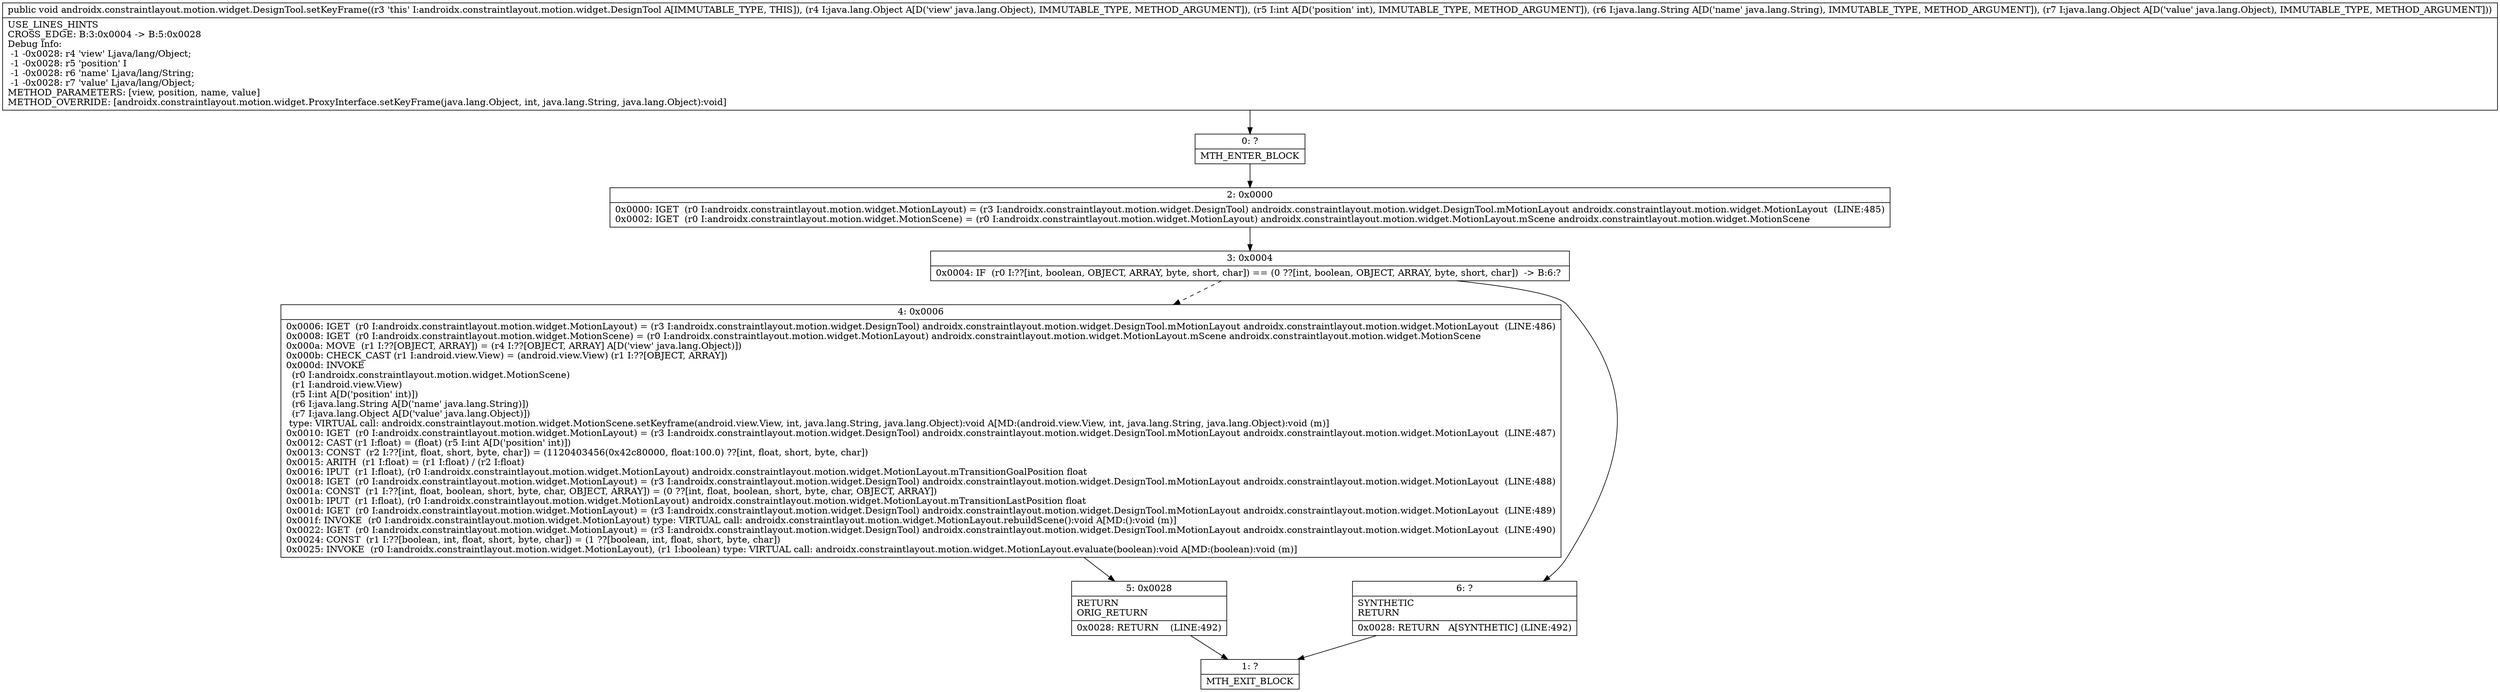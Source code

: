 digraph "CFG forandroidx.constraintlayout.motion.widget.DesignTool.setKeyFrame(Ljava\/lang\/Object;ILjava\/lang\/String;Ljava\/lang\/Object;)V" {
Node_0 [shape=record,label="{0\:\ ?|MTH_ENTER_BLOCK\l}"];
Node_2 [shape=record,label="{2\:\ 0x0000|0x0000: IGET  (r0 I:androidx.constraintlayout.motion.widget.MotionLayout) = (r3 I:androidx.constraintlayout.motion.widget.DesignTool) androidx.constraintlayout.motion.widget.DesignTool.mMotionLayout androidx.constraintlayout.motion.widget.MotionLayout  (LINE:485)\l0x0002: IGET  (r0 I:androidx.constraintlayout.motion.widget.MotionScene) = (r0 I:androidx.constraintlayout.motion.widget.MotionLayout) androidx.constraintlayout.motion.widget.MotionLayout.mScene androidx.constraintlayout.motion.widget.MotionScene \l}"];
Node_3 [shape=record,label="{3\:\ 0x0004|0x0004: IF  (r0 I:??[int, boolean, OBJECT, ARRAY, byte, short, char]) == (0 ??[int, boolean, OBJECT, ARRAY, byte, short, char])  \-\> B:6:? \l}"];
Node_4 [shape=record,label="{4\:\ 0x0006|0x0006: IGET  (r0 I:androidx.constraintlayout.motion.widget.MotionLayout) = (r3 I:androidx.constraintlayout.motion.widget.DesignTool) androidx.constraintlayout.motion.widget.DesignTool.mMotionLayout androidx.constraintlayout.motion.widget.MotionLayout  (LINE:486)\l0x0008: IGET  (r0 I:androidx.constraintlayout.motion.widget.MotionScene) = (r0 I:androidx.constraintlayout.motion.widget.MotionLayout) androidx.constraintlayout.motion.widget.MotionLayout.mScene androidx.constraintlayout.motion.widget.MotionScene \l0x000a: MOVE  (r1 I:??[OBJECT, ARRAY]) = (r4 I:??[OBJECT, ARRAY] A[D('view' java.lang.Object)]) \l0x000b: CHECK_CAST (r1 I:android.view.View) = (android.view.View) (r1 I:??[OBJECT, ARRAY]) \l0x000d: INVOKE  \l  (r0 I:androidx.constraintlayout.motion.widget.MotionScene)\l  (r1 I:android.view.View)\l  (r5 I:int A[D('position' int)])\l  (r6 I:java.lang.String A[D('name' java.lang.String)])\l  (r7 I:java.lang.Object A[D('value' java.lang.Object)])\l type: VIRTUAL call: androidx.constraintlayout.motion.widget.MotionScene.setKeyframe(android.view.View, int, java.lang.String, java.lang.Object):void A[MD:(android.view.View, int, java.lang.String, java.lang.Object):void (m)]\l0x0010: IGET  (r0 I:androidx.constraintlayout.motion.widget.MotionLayout) = (r3 I:androidx.constraintlayout.motion.widget.DesignTool) androidx.constraintlayout.motion.widget.DesignTool.mMotionLayout androidx.constraintlayout.motion.widget.MotionLayout  (LINE:487)\l0x0012: CAST (r1 I:float) = (float) (r5 I:int A[D('position' int)]) \l0x0013: CONST  (r2 I:??[int, float, short, byte, char]) = (1120403456(0x42c80000, float:100.0) ??[int, float, short, byte, char]) \l0x0015: ARITH  (r1 I:float) = (r1 I:float) \/ (r2 I:float) \l0x0016: IPUT  (r1 I:float), (r0 I:androidx.constraintlayout.motion.widget.MotionLayout) androidx.constraintlayout.motion.widget.MotionLayout.mTransitionGoalPosition float \l0x0018: IGET  (r0 I:androidx.constraintlayout.motion.widget.MotionLayout) = (r3 I:androidx.constraintlayout.motion.widget.DesignTool) androidx.constraintlayout.motion.widget.DesignTool.mMotionLayout androidx.constraintlayout.motion.widget.MotionLayout  (LINE:488)\l0x001a: CONST  (r1 I:??[int, float, boolean, short, byte, char, OBJECT, ARRAY]) = (0 ??[int, float, boolean, short, byte, char, OBJECT, ARRAY]) \l0x001b: IPUT  (r1 I:float), (r0 I:androidx.constraintlayout.motion.widget.MotionLayout) androidx.constraintlayout.motion.widget.MotionLayout.mTransitionLastPosition float \l0x001d: IGET  (r0 I:androidx.constraintlayout.motion.widget.MotionLayout) = (r3 I:androidx.constraintlayout.motion.widget.DesignTool) androidx.constraintlayout.motion.widget.DesignTool.mMotionLayout androidx.constraintlayout.motion.widget.MotionLayout  (LINE:489)\l0x001f: INVOKE  (r0 I:androidx.constraintlayout.motion.widget.MotionLayout) type: VIRTUAL call: androidx.constraintlayout.motion.widget.MotionLayout.rebuildScene():void A[MD:():void (m)]\l0x0022: IGET  (r0 I:androidx.constraintlayout.motion.widget.MotionLayout) = (r3 I:androidx.constraintlayout.motion.widget.DesignTool) androidx.constraintlayout.motion.widget.DesignTool.mMotionLayout androidx.constraintlayout.motion.widget.MotionLayout  (LINE:490)\l0x0024: CONST  (r1 I:??[boolean, int, float, short, byte, char]) = (1 ??[boolean, int, float, short, byte, char]) \l0x0025: INVOKE  (r0 I:androidx.constraintlayout.motion.widget.MotionLayout), (r1 I:boolean) type: VIRTUAL call: androidx.constraintlayout.motion.widget.MotionLayout.evaluate(boolean):void A[MD:(boolean):void (m)]\l}"];
Node_5 [shape=record,label="{5\:\ 0x0028|RETURN\lORIG_RETURN\l|0x0028: RETURN    (LINE:492)\l}"];
Node_1 [shape=record,label="{1\:\ ?|MTH_EXIT_BLOCK\l}"];
Node_6 [shape=record,label="{6\:\ ?|SYNTHETIC\lRETURN\l|0x0028: RETURN   A[SYNTHETIC] (LINE:492)\l}"];
MethodNode[shape=record,label="{public void androidx.constraintlayout.motion.widget.DesignTool.setKeyFrame((r3 'this' I:androidx.constraintlayout.motion.widget.DesignTool A[IMMUTABLE_TYPE, THIS]), (r4 I:java.lang.Object A[D('view' java.lang.Object), IMMUTABLE_TYPE, METHOD_ARGUMENT]), (r5 I:int A[D('position' int), IMMUTABLE_TYPE, METHOD_ARGUMENT]), (r6 I:java.lang.String A[D('name' java.lang.String), IMMUTABLE_TYPE, METHOD_ARGUMENT]), (r7 I:java.lang.Object A[D('value' java.lang.Object), IMMUTABLE_TYPE, METHOD_ARGUMENT]))  | USE_LINES_HINTS\lCROSS_EDGE: B:3:0x0004 \-\> B:5:0x0028\lDebug Info:\l  \-1 \-0x0028: r4 'view' Ljava\/lang\/Object;\l  \-1 \-0x0028: r5 'position' I\l  \-1 \-0x0028: r6 'name' Ljava\/lang\/String;\l  \-1 \-0x0028: r7 'value' Ljava\/lang\/Object;\lMETHOD_PARAMETERS: [view, position, name, value]\lMETHOD_OVERRIDE: [androidx.constraintlayout.motion.widget.ProxyInterface.setKeyFrame(java.lang.Object, int, java.lang.String, java.lang.Object):void]\l}"];
MethodNode -> Node_0;Node_0 -> Node_2;
Node_2 -> Node_3;
Node_3 -> Node_4[style=dashed];
Node_3 -> Node_6;
Node_4 -> Node_5;
Node_5 -> Node_1;
Node_6 -> Node_1;
}

